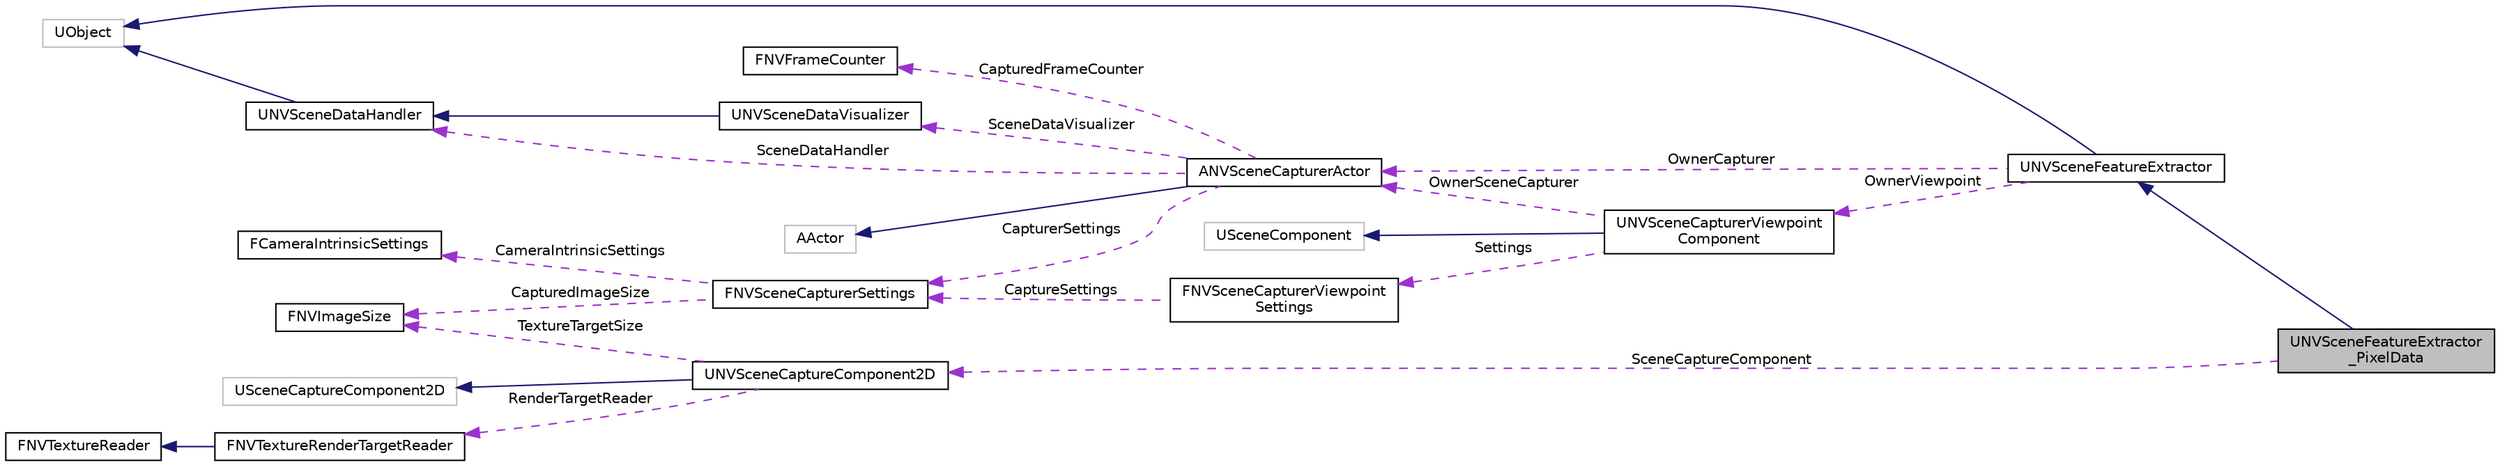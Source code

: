 digraph "UNVSceneFeatureExtractor_PixelData"
{
  edge [fontname="Helvetica",fontsize="10",labelfontname="Helvetica",labelfontsize="10"];
  node [fontname="Helvetica",fontsize="10",shape=record];
  rankdir="LR";
  Node1 [label="UNVSceneFeatureExtractor\l_PixelData",height=0.2,width=0.4,color="black", fillcolor="grey75", style="filled", fontcolor="black"];
  Node2 -> Node1 [dir="back",color="midnightblue",fontsize="10",style="solid",fontname="Helvetica"];
  Node2 [label="UNVSceneFeatureExtractor",height=0.2,width=0.4,color="black", fillcolor="white", style="filled",URL="$class_u_n_v_scene_feature_extractor.html"];
  Node3 -> Node2 [dir="back",color="midnightblue",fontsize="10",style="solid",fontname="Helvetica"];
  Node3 [label="UObject",height=0.2,width=0.4,color="grey75", fillcolor="white", style="filled"];
  Node4 -> Node2 [dir="back",color="darkorchid3",fontsize="10",style="dashed",label=" OwnerViewpoint" ,fontname="Helvetica"];
  Node4 [label="UNVSceneCapturerViewpoint\lComponent",height=0.2,width=0.4,color="black", fillcolor="white", style="filled",URL="$class_u_n_v_scene_capturer_viewpoint_component.html",tooltip="UNVSceneCapturerViewpointComponent: Represents each viewpoint from where the capturer captures data..."];
  Node5 -> Node4 [dir="back",color="midnightblue",fontsize="10",style="solid",fontname="Helvetica"];
  Node5 [label="USceneComponent",height=0.2,width=0.4,color="grey75", fillcolor="white", style="filled"];
  Node6 -> Node4 [dir="back",color="darkorchid3",fontsize="10",style="dashed",label=" OwnerSceneCapturer" ,fontname="Helvetica"];
  Node6 [label="ANVSceneCapturerActor",height=0.2,width=0.4,color="black", fillcolor="white", style="filled",URL="$class_a_n_v_scene_capturer_actor.html",tooltip="The scene exporter actor. "];
  Node7 -> Node6 [dir="back",color="midnightblue",fontsize="10",style="solid",fontname="Helvetica"];
  Node7 [label="AActor",height=0.2,width=0.4,color="grey75", fillcolor="white", style="filled"];
  Node8 -> Node6 [dir="back",color="darkorchid3",fontsize="10",style="dashed",label=" CapturerSettings" ,fontname="Helvetica"];
  Node8 [label="FNVSceneCapturerSettings",height=0.2,width=0.4,color="black", fillcolor="white", style="filled",URL="$struct_f_n_v_scene_capturer_settings.html"];
  Node9 -> Node8 [dir="back",color="darkorchid3",fontsize="10",style="dashed",label=" CameraIntrinsicSettings" ,fontname="Helvetica"];
  Node9 [label="FCameraIntrinsicSettings",height=0.2,width=0.4,color="black", fillcolor="white", style="filled",URL="$struct_f_camera_intrinsic_settings.html"];
  Node10 -> Node8 [dir="back",color="darkorchid3",fontsize="10",style="dashed",label=" CapturedImageSize" ,fontname="Helvetica"];
  Node10 [label="FNVImageSize",height=0.2,width=0.4,color="black", fillcolor="white", style="filled",URL="$struct_f_n_v_image_size.html"];
  Node11 -> Node6 [dir="back",color="darkorchid3",fontsize="10",style="dashed",label=" SceneDataVisualizer" ,fontname="Helvetica"];
  Node11 [label="UNVSceneDataVisualizer",height=0.2,width=0.4,color="black", fillcolor="white", style="filled",URL="$class_u_n_v_scene_data_visualizer.html",tooltip="NVSceneDataVisualizer - visualize all the captured data (image buffer and object annotation info) usi..."];
  Node12 -> Node11 [dir="back",color="midnightblue",fontsize="10",style="solid",fontname="Helvetica"];
  Node12 [label="UNVSceneDataHandler",height=0.2,width=0.4,color="black", fillcolor="white", style="filled",URL="$class_u_n_v_scene_data_handler.html",tooltip="Base interface for serializing/visualizing captured pixel and annotation data. "];
  Node3 -> Node12 [dir="back",color="midnightblue",fontsize="10",style="solid",fontname="Helvetica"];
  Node12 -> Node6 [dir="back",color="darkorchid3",fontsize="10",style="dashed",label=" SceneDataHandler" ,fontname="Helvetica"];
  Node13 -> Node6 [dir="back",color="darkorchid3",fontsize="10",style="dashed",label=" CapturedFrameCounter" ,fontname="Helvetica"];
  Node13 [label="FNVFrameCounter",height=0.2,width=0.4,color="black", fillcolor="white", style="filled",URL="$struct_f_n_v_frame_counter.html"];
  Node14 -> Node4 [dir="back",color="darkorchid3",fontsize="10",style="dashed",label=" Settings" ,fontname="Helvetica"];
  Node14 [label="FNVSceneCapturerViewpoint\lSettings",height=0.2,width=0.4,color="black", fillcolor="white", style="filled",URL="$struct_f_n_v_scene_capturer_viewpoint_settings.html"];
  Node8 -> Node14 [dir="back",color="darkorchid3",fontsize="10",style="dashed",label=" CaptureSettings" ,fontname="Helvetica"];
  Node6 -> Node2 [dir="back",color="darkorchid3",fontsize="10",style="dashed",label=" OwnerCapturer" ,fontname="Helvetica"];
  Node15 -> Node1 [dir="back",color="darkorchid3",fontsize="10",style="dashed",label=" SceneCaptureComponent" ,fontname="Helvetica"];
  Node15 [label="UNVSceneCaptureComponent2D",height=0.2,width=0.4,color="black", fillcolor="white", style="filled",URL="$class_u_n_v_scene_capture_component2_d.html"];
  Node16 -> Node15 [dir="back",color="midnightblue",fontsize="10",style="solid",fontname="Helvetica"];
  Node16 [label="USceneCaptureComponent2D",height=0.2,width=0.4,color="grey75", fillcolor="white", style="filled"];
  Node17 -> Node15 [dir="back",color="darkorchid3",fontsize="10",style="dashed",label=" RenderTargetReader" ,fontname="Helvetica"];
  Node17 [label="FNVTextureRenderTargetReader",height=0.2,width=0.4,color="black", fillcolor="white", style="filled",URL="$struct_f_n_v_texture_render_target_reader.html"];
  Node18 -> Node17 [dir="back",color="midnightblue",fontsize="10",style="solid",fontname="Helvetica"];
  Node18 [label="FNVTextureReader",height=0.2,width=0.4,color="black", fillcolor="white", style="filled",URL="$struct_f_n_v_texture_reader.html"];
  Node10 -> Node15 [dir="back",color="darkorchid3",fontsize="10",style="dashed",label=" TextureTargetSize" ,fontname="Helvetica"];
}
